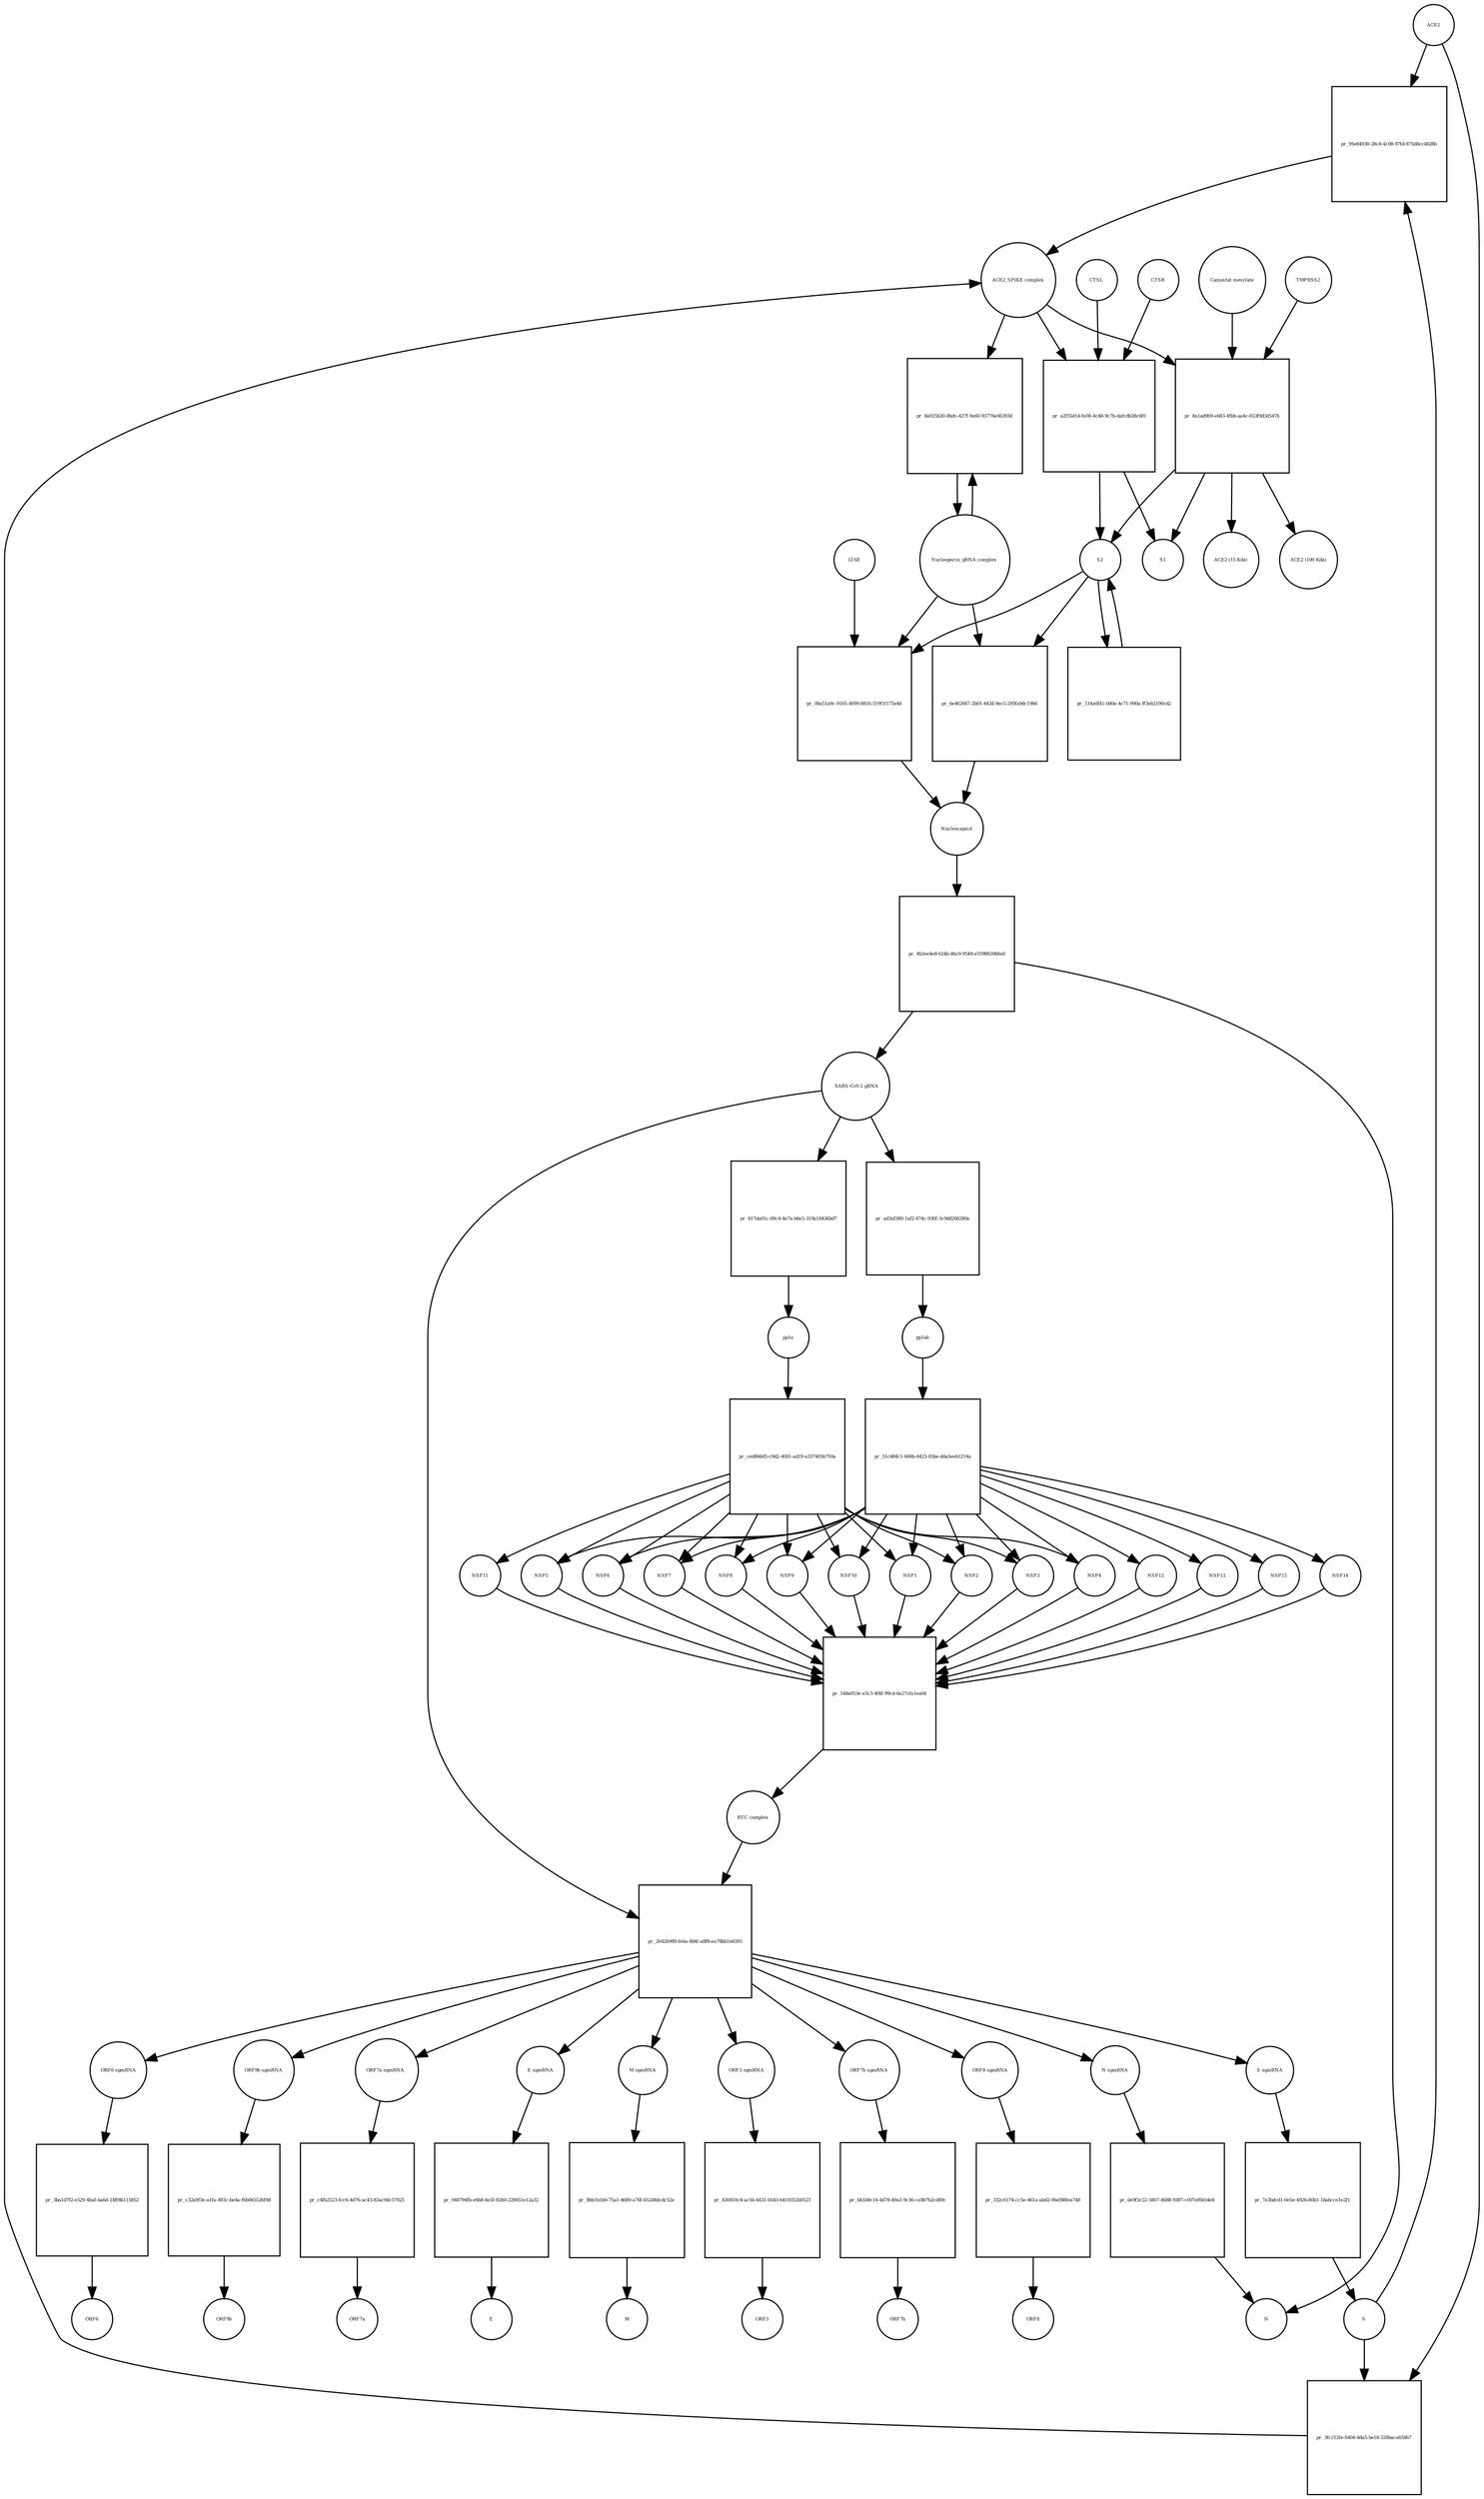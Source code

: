 strict digraph  {
ACE2 [annotation="", bipartite=0, cls=macromolecule, fontsize=4, label=ACE2, shape=circle];
"pr_95e84930-28c8-4c08-97fd-875d8cc4828b" [annotation="", bipartite=1, cls=process, fontsize=4, label="pr_95e84930-28c8-4c08-97fd-875d8cc4828b", shape=square];
"ACE2_SPIKE complex" [annotation="", bipartite=0, cls=complex, fontsize=4, label="ACE2_SPIKE complex", shape=circle];
S [annotation="", bipartite=0, cls=macromolecule, fontsize=4, label=S, shape=circle];
"Nucleoporin_gRNA complex " [annotation="", bipartite=0, cls=complex, fontsize=4, label="Nucleoporin_gRNA complex ", shape=circle];
"pr_8a925b30-8bdc-427f-9a60-93776e06393d" [annotation="", bipartite=1, cls=process, fontsize=4, label="pr_8a925b30-8bdc-427f-9a60-93776e06393d", shape=square];
"pr_a2f55d14-fe00-4c48-9c7b-dafcdb38c6f0" [annotation="", bipartite=1, cls=process, fontsize=4, label="pr_a2f55d14-fe00-4c48-9c7b-dafcdb38c6f0", shape=square];
S2 [annotation="", bipartite=0, cls=macromolecule, fontsize=4, label=S2, shape=circle];
CTSB [annotation="", bipartite=0, cls=macromolecule, fontsize=4, label=CTSB, shape=circle];
CTSL [annotation="", bipartite=0, cls=macromolecule, fontsize=4, label=CTSL, shape=circle];
S1 [annotation="", bipartite=0, cls=macromolecule, fontsize=4, label=S1, shape=circle];
"pr_8a1ad969-e683-4fbb-aa4c-653f9d3d547b" [annotation="", bipartite=1, cls=process, fontsize=4, label="pr_8a1ad969-e683-4fbb-aa4c-653f9d3d547b", shape=square];
TMPRSS2 [annotation="", bipartite=0, cls=macromolecule, fontsize=4, label=TMPRSS2, shape=circle];
"Camostat mesylate" [annotation="urn_miriam_pubchem.compound_2536", bipartite=0, cls="simple chemical", fontsize=4, label="Camostat mesylate", shape=circle];
"ACE2 (15 Kda)" [annotation="", bipartite=0, cls=macromolecule, fontsize=4, label="ACE2 (15 Kda)", shape=circle];
"ACE2 (100 Kda)" [annotation="", bipartite=0, cls=macromolecule, fontsize=4, label="ACE2 (100 Kda)", shape=circle];
"pr_3fc212fe-6404-4da5-be18-328baca658b7" [annotation="", bipartite=1, cls=process, fontsize=4, label="pr_3fc212fe-6404-4da5-be18-328baca658b7", shape=square];
"pr_08a51a9c-9165-4099-8816-519f1f175e4d" [annotation="", bipartite=1, cls=process, fontsize=4, label="pr_08a51a9c-9165-4099-8816-519f1f175e4d", shape=square];
Nucleocapsid [annotation="", bipartite=0, cls=complex, fontsize=4, label=Nucleocapsid, shape=circle];
LY6E [annotation="", bipartite=0, cls=macromolecule, fontsize=4, label=LY6E, shape=circle];
"pr_514a6f41-0d0e-4c71-990a-ff3eb2190cd2" [annotation="", bipartite=1, cls=process, fontsize=4, label="pr_514a6f41-0d0e-4c71-990a-ff3eb2190cd2", shape=square];
"pr_6e462667-2b01-442d-9ec5-295fa9dc19b6" [annotation="", bipartite=1, cls=process, fontsize=4, label="pr_6e462667-2b01-442d-9ec5-295fa9dc19b6", shape=square];
" SARS-CoV-2 gRNA" [annotation="", bipartite=0, cls="nucleic acid feature", fontsize=4, label=" SARS-CoV-2 gRNA", shape=circle];
"pr_ad3af380-1af2-474c-930f-3c9dd266280e" [annotation="", bipartite=1, cls=process, fontsize=4, label="pr_ad3af380-1af2-474c-930f-3c9dd266280e", shape=square];
pp1ab [annotation="", bipartite=0, cls=macromolecule, fontsize=4, label=pp1ab, shape=circle];
"pr_4b2ee4e8-624b-46c0-9548-e559862066a0" [annotation="", bipartite=1, cls=process, fontsize=4, label="pr_4b2ee4e8-624b-46c0-9548-e559862066a0", shape=square];
N [annotation="", bipartite=0, cls=macromolecule, fontsize=4, label=N, shape=circle];
"pr_2642b989-fe6a-484f-a8f8-ea78bb1e8393" [annotation="", bipartite=1, cls=process, fontsize=4, label="pr_2642b989-fe6a-484f-a8f8-ea78bb1e8393", shape=square];
"ORF7a sgmRNA_" [annotation="", bipartite=0, cls="nucleic acid feature", fontsize=4, label="ORF7a sgmRNA_", shape=circle];
"RTC complex" [annotation="", bipartite=0, cls=complex, fontsize=4, label="RTC complex", shape=circle];
"S sgmRNA" [annotation="", bipartite=0, cls="nucleic acid feature", fontsize=4, label="S sgmRNA", shape=circle];
"E sgmRNA" [annotation="", bipartite=0, cls="nucleic acid feature", fontsize=4, label="E sgmRNA", shape=circle];
"M sgmRNA" [annotation="", bipartite=0, cls="nucleic acid feature", fontsize=4, label="M sgmRNA", shape=circle];
"ORF3 sgmRNA" [annotation="", bipartite=0, cls="nucleic acid feature", fontsize=4, label="ORF3 sgmRNA", shape=circle];
"ORF7b sgmRNA" [annotation="", bipartite=0, cls="nucleic acid feature", fontsize=4, label="ORF7b sgmRNA", shape=circle];
"ORF8 sgmRNA" [annotation="", bipartite=0, cls="nucleic acid feature", fontsize=4, label="ORF8 sgmRNA", shape=circle];
"ORF6 sgmRNA" [annotation="", bipartite=0, cls="nucleic acid feature", fontsize=4, label="ORF6 sgmRNA", shape=circle];
"ORF9b sgmRNA" [annotation="", bipartite=0, cls="nucleic acid feature", fontsize=4, label="ORF9b sgmRNA", shape=circle];
"N sgmRNA" [annotation="", bipartite=0, cls="nucleic acid feature", fontsize=4, label="N sgmRNA", shape=circle];
"pr_7e3bdcd1-0e5e-4926-80b1-18abcce1e2f1" [annotation="", bipartite=1, cls=process, fontsize=4, label="pr_7e3bdcd1-0e5e-4926-80b1-18abcce1e2f1", shape=square];
"pr_948794fb-e6b8-4e5f-82b0-229051e12a32" [annotation="", bipartite=1, cls=process, fontsize=4, label="pr_948794fb-e6b8-4e5f-82b0-229051e12a32", shape=square];
E [annotation="", bipartite=0, cls=macromolecule, fontsize=4, label=E, shape=circle];
"pr_8bb1b1b0-75a1-4689-a76f-652d4dcdc52e" [annotation="", bipartite=1, cls=process, fontsize=4, label="pr_8bb1b1b0-75a1-4689-a76f-652d4dcdc52e", shape=square];
M [annotation="", bipartite=0, cls=macromolecule, fontsize=4, label=M, shape=circle];
"pr_de9f3c22-5807-4688-9387-c007ef6b54e8" [annotation="", bipartite=1, cls=process, fontsize=4, label="pr_de9f3c22-5807-4688-9387-c007ef6b54e8", shape=square];
"pr_430810c4-ac56-4431-b543-6419352b0523" [annotation="", bipartite=1, cls=process, fontsize=4, label="pr_430810c4-ac56-4431-b543-6419352b0523", shape=square];
ORF3 [annotation="", bipartite=0, cls=macromolecule, fontsize=4, label=ORF3, shape=circle];
"pr_c4fb2523-fcc6-4d76-ac43-83ac9dc57925" [annotation="", bipartite=1, cls=process, fontsize=4, label="pr_c4fb2523-fcc6-4d76-ac43-83ac9dc57925", shape=square];
ORF7a [annotation="", bipartite=0, cls=macromolecule, fontsize=4, label=ORF7a, shape=circle];
"pr_bb1b8c14-4d78-49a3-9c36-ca9b7b2cd89c" [annotation="", bipartite=1, cls=process, fontsize=4, label="pr_bb1b8c14-4d78-49a3-9c36-ca9b7b2cd89c", shape=square];
ORF7b [annotation="", bipartite=0, cls=macromolecule, fontsize=4, label=ORF7b, shape=circle];
"pr_332c6174-cc5e-461a-abd2-06ef88fea748" [annotation="", bipartite=1, cls=process, fontsize=4, label="pr_332c6174-cc5e-461a-abd2-06ef88fea748", shape=square];
ORF8 [annotation="", bipartite=0, cls=macromolecule, fontsize=4, label=ORF8, shape=circle];
"pr_3ba1d7f2-e529-4baf-ba6d-14ff8b115852" [annotation="", bipartite=1, cls=process, fontsize=4, label="pr_3ba1d7f2-e529-4baf-ba6d-14ff8b115852", shape=square];
ORF6 [annotation="", bipartite=0, cls=macromolecule, fontsize=4, label=ORF6, shape=circle];
"pr_c32a9f3e-a1fa-493c-be4a-f6b065526f9d" [annotation="", bipartite=1, cls=process, fontsize=4, label="pr_c32a9f3e-a1fa-493c-be4a-f6b065526f9d", shape=square];
ORF9b [annotation="", bipartite=0, cls=macromolecule, fontsize=4, label=ORF9b, shape=circle];
"pr_51c484c1-668b-4423-85be-dda5eeb1214a" [annotation="", bipartite=1, cls=process, fontsize=4, label="pr_51c484c1-668b-4423-85be-dda5eeb1214a", shape=square];
NSP14 [annotation="", bipartite=0, cls=macromolecule, fontsize=4, label=NSP14, shape=circle];
NSP12 [annotation="", bipartite=0, cls=macromolecule, fontsize=4, label=NSP12, shape=circle];
NSP13 [annotation="", bipartite=0, cls=macromolecule, fontsize=4, label=NSP13, shape=circle];
NSP15 [annotation="", bipartite=0, cls=macromolecule, fontsize=4, label=NSP15, shape=circle];
NSP1 [annotation="", bipartite=0, cls=macromolecule, fontsize=4, label=NSP1, shape=circle];
NSP2 [annotation="", bipartite=0, cls=macromolecule, fontsize=4, label=NSP2, shape=circle];
NSP3 [annotation="", bipartite=0, cls=macromolecule, fontsize=4, label=NSP3, shape=circle];
NSP4 [annotation="", bipartite=0, cls=macromolecule, fontsize=4, label=NSP4, shape=circle];
NSP5 [annotation="", bipartite=0, cls=macromolecule, fontsize=4, label=NSP5, shape=circle];
NSP6 [annotation="", bipartite=0, cls=macromolecule, fontsize=4, label=NSP6, shape=circle];
NSP7 [annotation="", bipartite=0, cls=macromolecule, fontsize=4, label=NSP7, shape=circle];
NSP8 [annotation="", bipartite=0, cls=macromolecule, fontsize=4, label=NSP8, shape=circle];
NSP9 [annotation="", bipartite=0, cls=macromolecule, fontsize=4, label=NSP9, shape=circle];
NSP10 [annotation="", bipartite=0, cls=macromolecule, fontsize=4, label=NSP10, shape=circle];
"pr_548a053e-e3c3-4f4f-99cd-6a27cfa1ea04" [annotation="", bipartite=1, cls=process, fontsize=4, label="pr_548a053e-e3c3-4f4f-99cd-6a27cfa1ea04", shape=square];
NSP11 [annotation="", bipartite=0, cls=macromolecule, fontsize=4, label=NSP11, shape=circle];
pp1a [annotation="", bipartite=0, cls=macromolecule, fontsize=4, label=pp1a, shape=circle];
"pr_ced86685-c9d2-4081-ad19-a337405b750a" [annotation="", bipartite=1, cls=process, fontsize=4, label="pr_ced86685-c9d2-4081-ad19-a337405b750a", shape=square];
"pr_817da01c-69c4-4e7a-b6e5-319a18436bd7" [annotation="", bipartite=1, cls=process, fontsize=4, label="pr_817da01c-69c4-4e7a-b6e5-319a18436bd7", shape=square];
ACE2 -> "pr_95e84930-28c8-4c08-97fd-875d8cc4828b"  [annotation="", interaction_type=consumption];
ACE2 -> "pr_3fc212fe-6404-4da5-be18-328baca658b7"  [annotation="", interaction_type=consumption];
"pr_95e84930-28c8-4c08-97fd-875d8cc4828b" -> "ACE2_SPIKE complex"  [annotation="", interaction_type=production];
"ACE2_SPIKE complex" -> "pr_8a925b30-8bdc-427f-9a60-93776e06393d"  [annotation="urn_miriam_pubmed_32142651|urn_miriam_pubmed_32094589", interaction_type=stimulation];
"ACE2_SPIKE complex" -> "pr_a2f55d14-fe00-4c48-9c7b-dafcdb38c6f0"  [annotation="", interaction_type=consumption];
"ACE2_SPIKE complex" -> "pr_8a1ad969-e683-4fbb-aa4c-653f9d3d547b"  [annotation="", interaction_type=consumption];
S -> "pr_95e84930-28c8-4c08-97fd-875d8cc4828b"  [annotation="", interaction_type=consumption];
S -> "pr_3fc212fe-6404-4da5-be18-328baca658b7"  [annotation="", interaction_type=consumption];
"Nucleoporin_gRNA complex " -> "pr_8a925b30-8bdc-427f-9a60-93776e06393d"  [annotation="", interaction_type=consumption];
"Nucleoporin_gRNA complex " -> "pr_08a51a9c-9165-4099-8816-519f1f175e4d"  [annotation="", interaction_type=consumption];
"Nucleoporin_gRNA complex " -> "pr_6e462667-2b01-442d-9ec5-295fa9dc19b6"  [annotation="", interaction_type=consumption];
"pr_8a925b30-8bdc-427f-9a60-93776e06393d" -> "Nucleoporin_gRNA complex "  [annotation="", interaction_type=production];
"pr_a2f55d14-fe00-4c48-9c7b-dafcdb38c6f0" -> S2  [annotation="", interaction_type=production];
"pr_a2f55d14-fe00-4c48-9c7b-dafcdb38c6f0" -> S1  [annotation="", interaction_type=production];
S2 -> "pr_08a51a9c-9165-4099-8816-519f1f175e4d"  [annotation="urn_miriam_doi_10.1101%2F2020.03.05.979260|urn_miriam_doi_10.1101%2F2020.04.02.021469", interaction_type=stimulation];
S2 -> "pr_514a6f41-0d0e-4c71-990a-ff3eb2190cd2"  [annotation="", interaction_type=consumption];
S2 -> "pr_6e462667-2b01-442d-9ec5-295fa9dc19b6"  [annotation="", interaction_type=stimulation];
CTSB -> "pr_a2f55d14-fe00-4c48-9c7b-dafcdb38c6f0"  [annotation=urn_miriam_pubmed_32142651, interaction_type=catalysis];
CTSL -> "pr_a2f55d14-fe00-4c48-9c7b-dafcdb38c6f0"  [annotation=urn_miriam_pubmed_32142651, interaction_type=catalysis];
"pr_8a1ad969-e683-4fbb-aa4c-653f9d3d547b" -> S2  [annotation="", interaction_type=production];
"pr_8a1ad969-e683-4fbb-aa4c-653f9d3d547b" -> S1  [annotation="", interaction_type=production];
"pr_8a1ad969-e683-4fbb-aa4c-653f9d3d547b" -> "ACE2 (15 Kda)"  [annotation="", interaction_type=production];
"pr_8a1ad969-e683-4fbb-aa4c-653f9d3d547b" -> "ACE2 (100 Kda)"  [annotation="", interaction_type=production];
TMPRSS2 -> "pr_8a1ad969-e683-4fbb-aa4c-653f9d3d547b"  [annotation="urn_miriam_pubmed_32142651|urn_miriam_pubmed_32094589|urn_miriam_pubmed_24227843", interaction_type=catalysis];
"Camostat mesylate" -> "pr_8a1ad969-e683-4fbb-aa4c-653f9d3d547b"  [annotation="urn_miriam_pubmed_32142651|urn_miriam_pubmed_32094589|urn_miriam_pubmed_24227843", interaction_type=inhibition];
"pr_3fc212fe-6404-4da5-be18-328baca658b7" -> "ACE2_SPIKE complex"  [annotation="", interaction_type=production];
"pr_08a51a9c-9165-4099-8816-519f1f175e4d" -> Nucleocapsid  [annotation="", interaction_type=production];
Nucleocapsid -> "pr_4b2ee4e8-624b-46c0-9548-e559862066a0"  [annotation="", interaction_type=consumption];
LY6E -> "pr_08a51a9c-9165-4099-8816-519f1f175e4d"  [annotation="urn_miriam_doi_10.1101%2F2020.03.05.979260|urn_miriam_doi_10.1101%2F2020.04.02.021469", interaction_type=inhibition];
"pr_514a6f41-0d0e-4c71-990a-ff3eb2190cd2" -> S2  [annotation="", interaction_type=production];
"pr_6e462667-2b01-442d-9ec5-295fa9dc19b6" -> Nucleocapsid  [annotation="", interaction_type=production];
" SARS-CoV-2 gRNA" -> "pr_ad3af380-1af2-474c-930f-3c9dd266280e"  [annotation="", interaction_type=consumption];
" SARS-CoV-2 gRNA" -> "pr_2642b989-fe6a-484f-a8f8-ea78bb1e8393"  [annotation="", interaction_type=consumption];
" SARS-CoV-2 gRNA" -> "pr_817da01c-69c4-4e7a-b6e5-319a18436bd7"  [annotation="", interaction_type=consumption];
"pr_ad3af380-1af2-474c-930f-3c9dd266280e" -> pp1ab  [annotation="", interaction_type=production];
pp1ab -> "pr_51c484c1-668b-4423-85be-dda5eeb1214a"  [annotation=urn_miriam_pubmed_31226023, interaction_type=catalysis];
"pr_4b2ee4e8-624b-46c0-9548-e559862066a0" -> " SARS-CoV-2 gRNA"  [annotation="", interaction_type=production];
"pr_4b2ee4e8-624b-46c0-9548-e559862066a0" -> N  [annotation="", interaction_type=production];
"pr_2642b989-fe6a-484f-a8f8-ea78bb1e8393" -> "ORF7a sgmRNA_"  [annotation="", interaction_type=production];
"pr_2642b989-fe6a-484f-a8f8-ea78bb1e8393" -> "S sgmRNA"  [annotation="", interaction_type=production];
"pr_2642b989-fe6a-484f-a8f8-ea78bb1e8393" -> "E sgmRNA"  [annotation="", interaction_type=production];
"pr_2642b989-fe6a-484f-a8f8-ea78bb1e8393" -> "M sgmRNA"  [annotation="", interaction_type=production];
"pr_2642b989-fe6a-484f-a8f8-ea78bb1e8393" -> "ORF3 sgmRNA"  [annotation="", interaction_type=production];
"pr_2642b989-fe6a-484f-a8f8-ea78bb1e8393" -> "ORF7b sgmRNA"  [annotation="", interaction_type=production];
"pr_2642b989-fe6a-484f-a8f8-ea78bb1e8393" -> "ORF8 sgmRNA"  [annotation="", interaction_type=production];
"pr_2642b989-fe6a-484f-a8f8-ea78bb1e8393" -> "ORF6 sgmRNA"  [annotation="", interaction_type=production];
"pr_2642b989-fe6a-484f-a8f8-ea78bb1e8393" -> "ORF9b sgmRNA"  [annotation="", interaction_type=production];
"pr_2642b989-fe6a-484f-a8f8-ea78bb1e8393" -> "N sgmRNA"  [annotation="", interaction_type=production];
"ORF7a sgmRNA_" -> "pr_c4fb2523-fcc6-4d76-ac43-83ac9dc57925"  [annotation="", interaction_type=consumption];
"RTC complex" -> "pr_2642b989-fe6a-484f-a8f8-ea78bb1e8393"  [annotation=urn_miriam_pubmed_31226023, interaction_type="necessary stimulation"];
"S sgmRNA" -> "pr_7e3bdcd1-0e5e-4926-80b1-18abcce1e2f1"  [annotation="", interaction_type=consumption];
"E sgmRNA" -> "pr_948794fb-e6b8-4e5f-82b0-229051e12a32"  [annotation="", interaction_type=consumption];
"M sgmRNA" -> "pr_8bb1b1b0-75a1-4689-a76f-652d4dcdc52e"  [annotation="", interaction_type=consumption];
"ORF3 sgmRNA" -> "pr_430810c4-ac56-4431-b543-6419352b0523"  [annotation="", interaction_type=consumption];
"ORF7b sgmRNA" -> "pr_bb1b8c14-4d78-49a3-9c36-ca9b7b2cd89c"  [annotation="", interaction_type=consumption];
"ORF8 sgmRNA" -> "pr_332c6174-cc5e-461a-abd2-06ef88fea748"  [annotation="", interaction_type=consumption];
"ORF6 sgmRNA" -> "pr_3ba1d7f2-e529-4baf-ba6d-14ff8b115852"  [annotation="", interaction_type=consumption];
"ORF9b sgmRNA" -> "pr_c32a9f3e-a1fa-493c-be4a-f6b065526f9d"  [annotation="", interaction_type=consumption];
"N sgmRNA" -> "pr_de9f3c22-5807-4688-9387-c007ef6b54e8"  [annotation="", interaction_type=consumption];
"pr_7e3bdcd1-0e5e-4926-80b1-18abcce1e2f1" -> S  [annotation="", interaction_type=production];
"pr_948794fb-e6b8-4e5f-82b0-229051e12a32" -> E  [annotation="", interaction_type=production];
"pr_8bb1b1b0-75a1-4689-a76f-652d4dcdc52e" -> M  [annotation="", interaction_type=production];
"pr_de9f3c22-5807-4688-9387-c007ef6b54e8" -> N  [annotation="", interaction_type=production];
"pr_430810c4-ac56-4431-b543-6419352b0523" -> ORF3  [annotation="", interaction_type=production];
"pr_c4fb2523-fcc6-4d76-ac43-83ac9dc57925" -> ORF7a  [annotation="", interaction_type=production];
"pr_bb1b8c14-4d78-49a3-9c36-ca9b7b2cd89c" -> ORF7b  [annotation="", interaction_type=production];
"pr_332c6174-cc5e-461a-abd2-06ef88fea748" -> ORF8  [annotation="", interaction_type=production];
"pr_3ba1d7f2-e529-4baf-ba6d-14ff8b115852" -> ORF6  [annotation="", interaction_type=production];
"pr_c32a9f3e-a1fa-493c-be4a-f6b065526f9d" -> ORF9b  [annotation="", interaction_type=production];
"pr_51c484c1-668b-4423-85be-dda5eeb1214a" -> NSP14  [annotation="", interaction_type=production];
"pr_51c484c1-668b-4423-85be-dda5eeb1214a" -> NSP12  [annotation="", interaction_type=production];
"pr_51c484c1-668b-4423-85be-dda5eeb1214a" -> NSP13  [annotation="", interaction_type=production];
"pr_51c484c1-668b-4423-85be-dda5eeb1214a" -> NSP15  [annotation="", interaction_type=production];
"pr_51c484c1-668b-4423-85be-dda5eeb1214a" -> NSP1  [annotation="", interaction_type=production];
"pr_51c484c1-668b-4423-85be-dda5eeb1214a" -> NSP2  [annotation="", interaction_type=production];
"pr_51c484c1-668b-4423-85be-dda5eeb1214a" -> NSP3  [annotation="", interaction_type=production];
"pr_51c484c1-668b-4423-85be-dda5eeb1214a" -> NSP4  [annotation="", interaction_type=production];
"pr_51c484c1-668b-4423-85be-dda5eeb1214a" -> NSP5  [annotation="", interaction_type=production];
"pr_51c484c1-668b-4423-85be-dda5eeb1214a" -> NSP6  [annotation="", interaction_type=production];
"pr_51c484c1-668b-4423-85be-dda5eeb1214a" -> NSP7  [annotation="", interaction_type=production];
"pr_51c484c1-668b-4423-85be-dda5eeb1214a" -> NSP8  [annotation="", interaction_type=production];
"pr_51c484c1-668b-4423-85be-dda5eeb1214a" -> NSP9  [annotation="", interaction_type=production];
"pr_51c484c1-668b-4423-85be-dda5eeb1214a" -> NSP10  [annotation="", interaction_type=production];
NSP14 -> "pr_548a053e-e3c3-4f4f-99cd-6a27cfa1ea04"  [annotation="", interaction_type=consumption];
NSP12 -> "pr_548a053e-e3c3-4f4f-99cd-6a27cfa1ea04"  [annotation="", interaction_type=consumption];
NSP13 -> "pr_548a053e-e3c3-4f4f-99cd-6a27cfa1ea04"  [annotation="", interaction_type=consumption];
NSP15 -> "pr_548a053e-e3c3-4f4f-99cd-6a27cfa1ea04"  [annotation="", interaction_type=consumption];
NSP1 -> "pr_548a053e-e3c3-4f4f-99cd-6a27cfa1ea04"  [annotation="", interaction_type=consumption];
NSP2 -> "pr_548a053e-e3c3-4f4f-99cd-6a27cfa1ea04"  [annotation="", interaction_type=consumption];
NSP3 -> "pr_548a053e-e3c3-4f4f-99cd-6a27cfa1ea04"  [annotation="", interaction_type=consumption];
NSP4 -> "pr_548a053e-e3c3-4f4f-99cd-6a27cfa1ea04"  [annotation="", interaction_type=consumption];
NSP5 -> "pr_548a053e-e3c3-4f4f-99cd-6a27cfa1ea04"  [annotation="", interaction_type=consumption];
NSP6 -> "pr_548a053e-e3c3-4f4f-99cd-6a27cfa1ea04"  [annotation="", interaction_type=consumption];
NSP7 -> "pr_548a053e-e3c3-4f4f-99cd-6a27cfa1ea04"  [annotation="", interaction_type=consumption];
NSP8 -> "pr_548a053e-e3c3-4f4f-99cd-6a27cfa1ea04"  [annotation="", interaction_type=consumption];
NSP9 -> "pr_548a053e-e3c3-4f4f-99cd-6a27cfa1ea04"  [annotation="", interaction_type=consumption];
NSP10 -> "pr_548a053e-e3c3-4f4f-99cd-6a27cfa1ea04"  [annotation="", interaction_type=consumption];
"pr_548a053e-e3c3-4f4f-99cd-6a27cfa1ea04" -> "RTC complex"  [annotation="", interaction_type=production];
NSP11 -> "pr_548a053e-e3c3-4f4f-99cd-6a27cfa1ea04"  [annotation="", interaction_type=consumption];
pp1a -> "pr_ced86685-c9d2-4081-ad19-a337405b750a"  [annotation=urn_miriam_pubmed_31226023, interaction_type=catalysis];
"pr_ced86685-c9d2-4081-ad19-a337405b750a" -> NSP6  [annotation="", interaction_type=production];
"pr_ced86685-c9d2-4081-ad19-a337405b750a" -> NSP1  [annotation="", interaction_type=production];
"pr_ced86685-c9d2-4081-ad19-a337405b750a" -> NSP2  [annotation="", interaction_type=production];
"pr_ced86685-c9d2-4081-ad19-a337405b750a" -> NSP3  [annotation="", interaction_type=production];
"pr_ced86685-c9d2-4081-ad19-a337405b750a" -> NSP4  [annotation="", interaction_type=production];
"pr_ced86685-c9d2-4081-ad19-a337405b750a" -> NSP5  [annotation="", interaction_type=production];
"pr_ced86685-c9d2-4081-ad19-a337405b750a" -> NSP7  [annotation="", interaction_type=production];
"pr_ced86685-c9d2-4081-ad19-a337405b750a" -> NSP8  [annotation="", interaction_type=production];
"pr_ced86685-c9d2-4081-ad19-a337405b750a" -> NSP9  [annotation="", interaction_type=production];
"pr_ced86685-c9d2-4081-ad19-a337405b750a" -> NSP10  [annotation="", interaction_type=production];
"pr_ced86685-c9d2-4081-ad19-a337405b750a" -> NSP11  [annotation="", interaction_type=production];
"pr_817da01c-69c4-4e7a-b6e5-319a18436bd7" -> pp1a  [annotation="", interaction_type=production];
}

